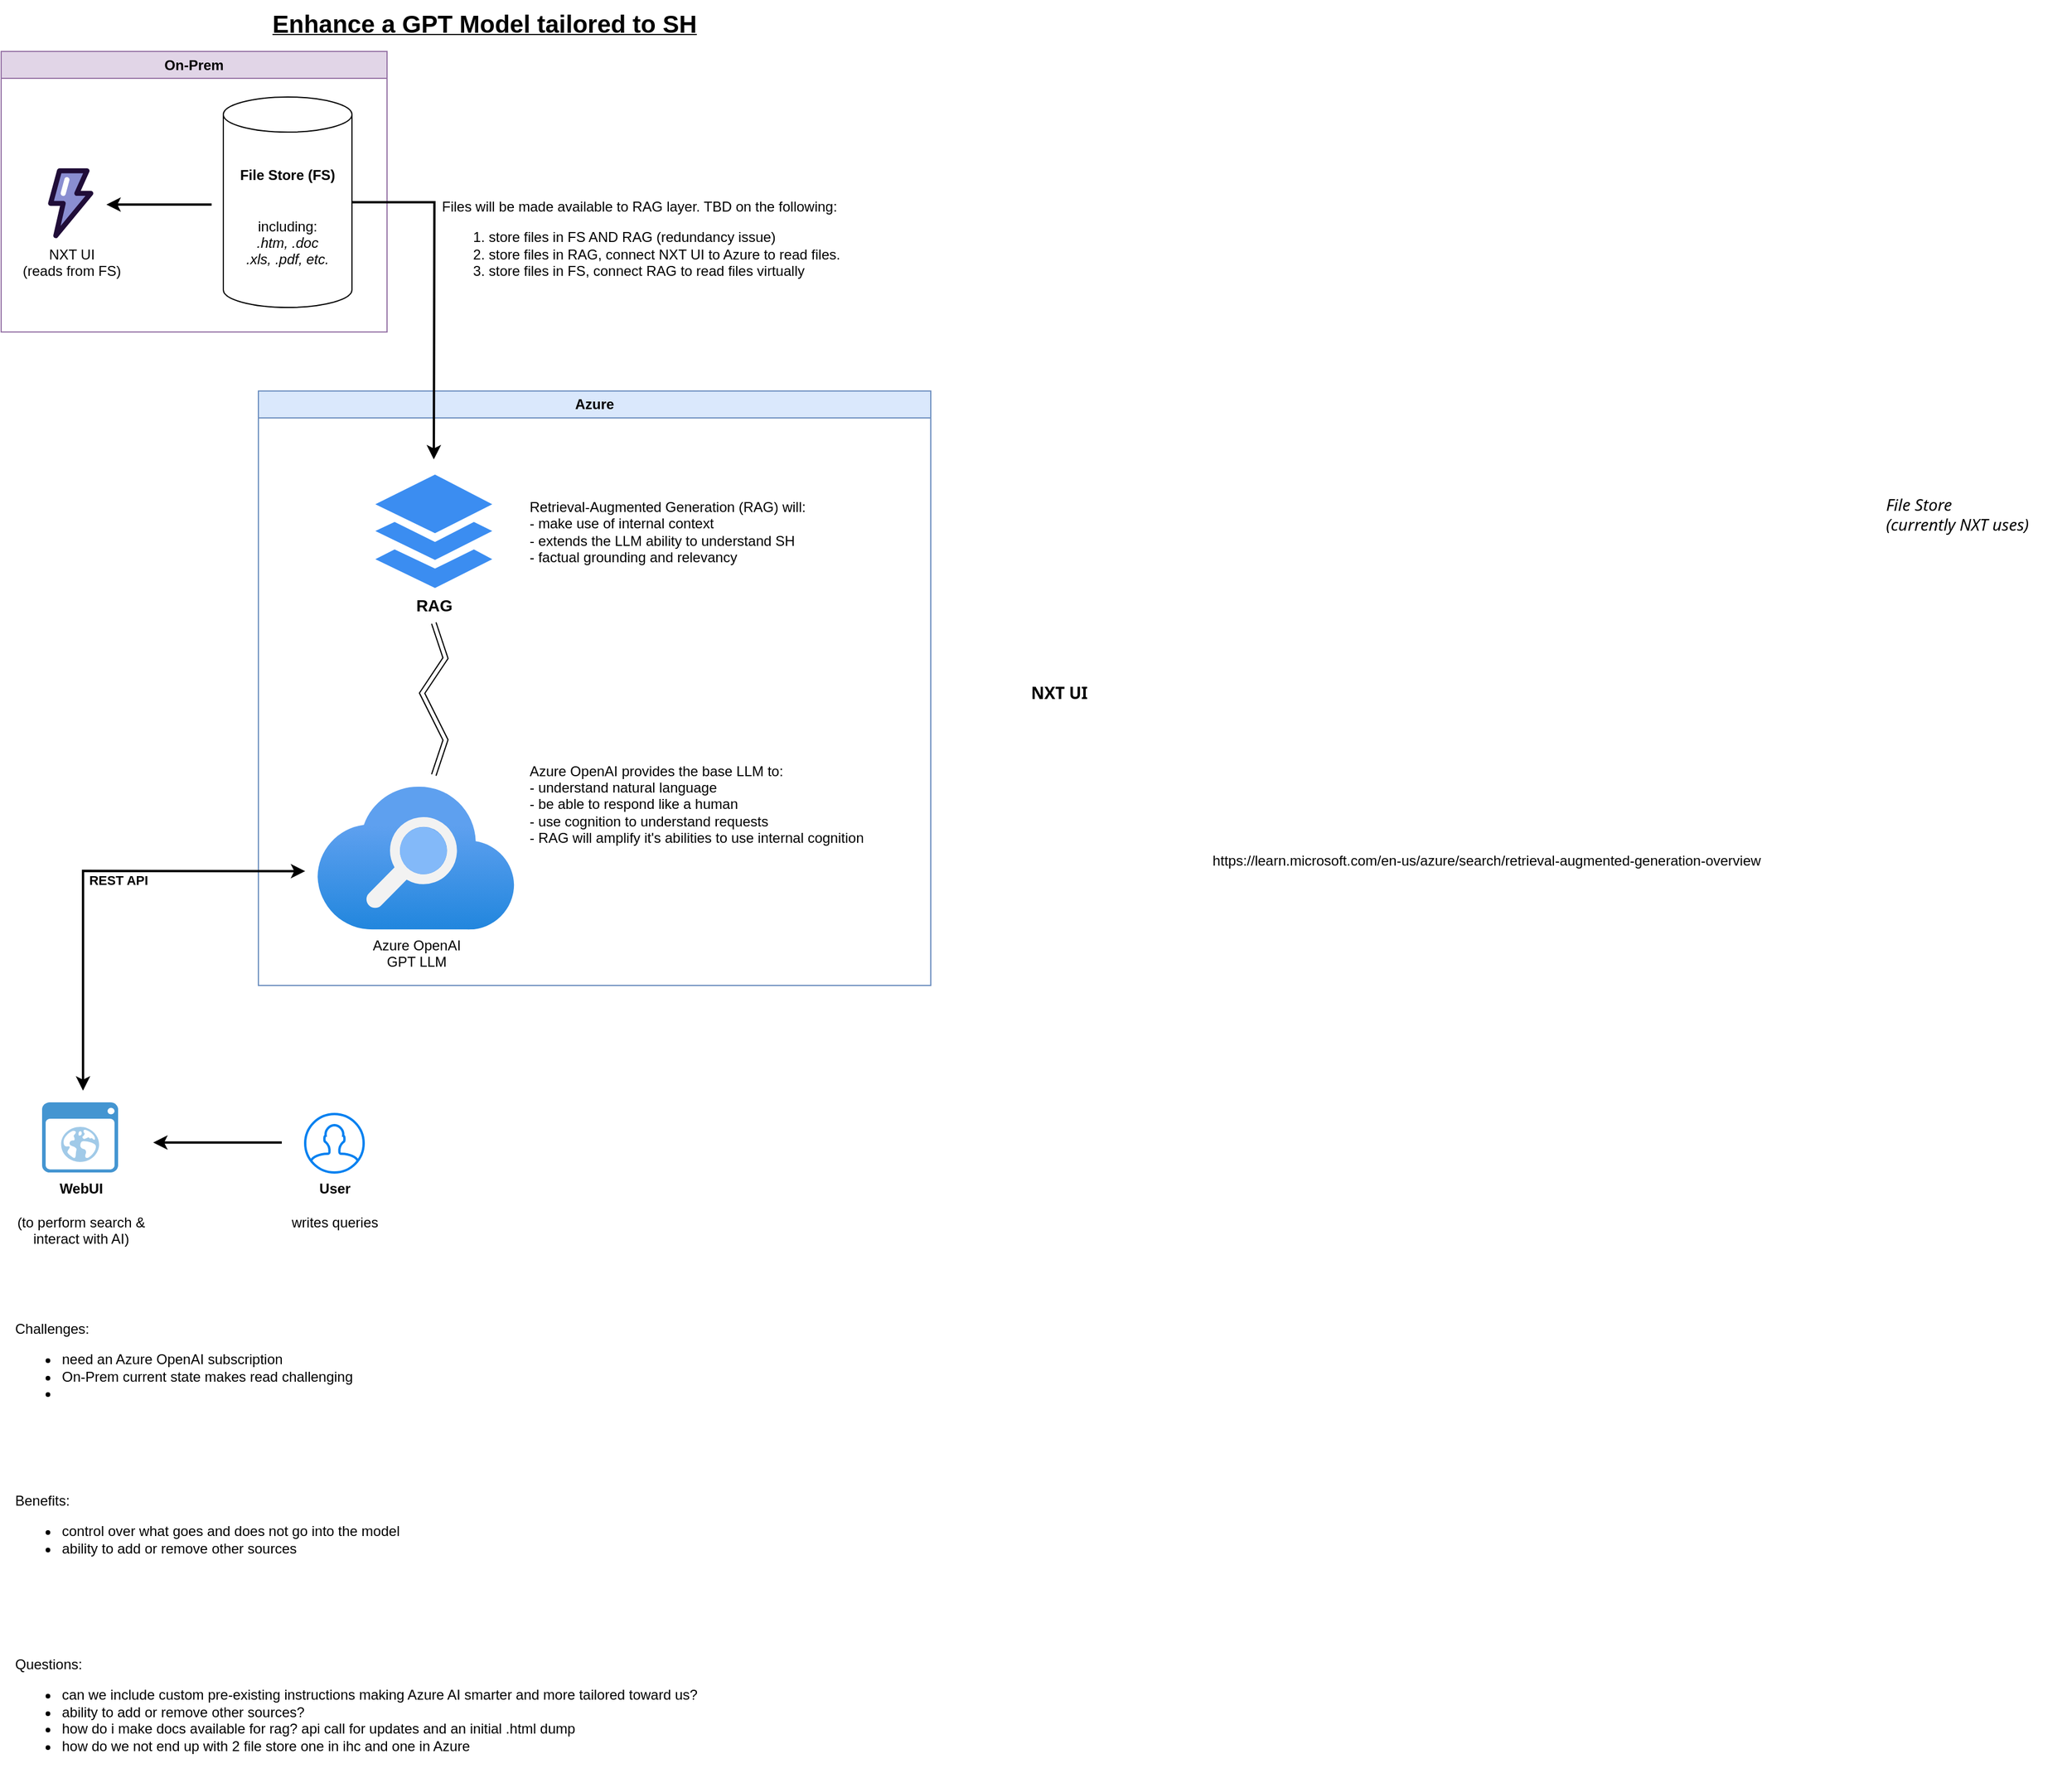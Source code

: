 <mxfile version="25.0.3" pages="2">
  <diagram name="AzureAI" id="OpVehoEWyaYxuq4tvKD_">
    <mxGraphModel dx="1195" dy="750" grid="1" gridSize="10" guides="1" tooltips="1" connect="1" arrows="1" fold="1" page="1" pageScale="1" pageWidth="850" pageHeight="1100" math="0" shadow="0">
      <root>
        <mxCell id="0" />
        <mxCell id="1" parent="0" />
        <mxCell id="WMn-b6ElxN8xJxoVkPEa-3" value="&lt;b&gt;File Store (FS)&lt;/b&gt;&lt;div&gt;&lt;br&gt;&lt;/div&gt;&lt;div&gt;&lt;br&gt;including:&lt;/div&gt;&lt;div&gt;&lt;i&gt;.htm,&amp;nbsp;&lt;span style=&quot;background-color: initial;&quot;&gt;.doc&lt;/span&gt;&lt;/i&gt;&lt;/div&gt;&lt;div&gt;&lt;i&gt;.xls,&amp;nbsp;&lt;span style=&quot;background-color: initial;&quot;&gt;.pdf, etc.&lt;/span&gt;&lt;/i&gt;&lt;/div&gt;" style="shape=cylinder3;whiteSpace=wrap;html=1;boundedLbl=1;backgroundOutline=1;size=15;" vertex="1" parent="1">
          <mxGeometry x="220" y="83" width="110" height="180" as="geometry" />
        </mxCell>
        <mxCell id="WMn-b6ElxN8xJxoVkPEa-4" value="On-Prem" style="swimlane;whiteSpace=wrap;html=1;fillColor=#e1d5e7;strokeColor=#9673a6;" vertex="1" parent="1">
          <mxGeometry x="30" y="44" width="330" height="240" as="geometry" />
        </mxCell>
        <mxCell id="WMn-b6ElxN8xJxoVkPEa-1" value="NXT UI&lt;br&gt;(reads from FS)" style="verticalLabelPosition=bottom;aspect=fixed;shape=mxgraph.salesforce.platform;html=1;spacing=2;labelPosition=center;align=center;verticalAlign=top;" vertex="1" parent="WMn-b6ElxN8xJxoVkPEa-4">
          <mxGeometry x="40" y="100" width="39" height="60" as="geometry" />
        </mxCell>
        <mxCell id="WMn-b6ElxN8xJxoVkPEa-17" value="" style="endArrow=classic;html=1;rounded=0;strokeWidth=2;" edge="1" parent="WMn-b6ElxN8xJxoVkPEa-4">
          <mxGeometry width="50" height="50" relative="1" as="geometry">
            <mxPoint x="180" y="131" as="sourcePoint" />
            <mxPoint x="90" y="131" as="targetPoint" />
          </mxGeometry>
        </mxCell>
        <mxCell id="WMn-b6ElxN8xJxoVkPEa-5" value="Challenges:&lt;div&gt;&lt;ul&gt;&lt;li&gt;need an Azure OpenAI subscription&lt;/li&gt;&lt;li&gt;On-Prem current state makes read challenging&amp;nbsp;&lt;/li&gt;&lt;li&gt;&lt;br&gt;&lt;/li&gt;&lt;/ul&gt;&lt;/div&gt;" style="text;html=1;align=left;verticalAlign=middle;resizable=0;points=[];autosize=1;strokeColor=none;fillColor=none;" vertex="1" parent="1">
          <mxGeometry x="40" y="1120" width="320" height="100" as="geometry" />
        </mxCell>
        <mxCell id="WMn-b6ElxN8xJxoVkPEa-8" value="Azure OpenAI&lt;div&gt;GPT LLM&lt;/div&gt;" style="image;aspect=fixed;html=1;points=[];align=center;fontSize=12;image=img/lib/azure2/app_services/Search_Services.svg;" vertex="1" parent="1">
          <mxGeometry x="300" y="673" width="169.22" height="122.23" as="geometry" />
        </mxCell>
        <mxCell id="WMn-b6ElxN8xJxoVkPEa-9" value="Azure OpenAI provides the base LLM to:&lt;div&gt;- understand natural language&lt;/div&gt;&lt;div&gt;- be able to respond like a human&lt;/div&gt;&lt;div&gt;- use cognition to understand requests&lt;/div&gt;&lt;div&gt;- RAG will amplify it&#39;s abilities to use internal cognition&lt;/div&gt;" style="text;html=1;align=left;verticalAlign=middle;resizable=0;points=[];autosize=1;strokeColor=none;fillColor=none;" vertex="1" parent="1">
          <mxGeometry x="480" y="643" width="310" height="90" as="geometry" />
        </mxCell>
        <mxCell id="WMn-b6ElxN8xJxoVkPEa-11" value="&lt;b&gt;&lt;font style=&quot;font-size: 14px;&quot;&gt;RAG&lt;/font&gt;&lt;/b&gt;" style="sketch=0;html=1;aspect=fixed;strokeColor=none;shadow=0;fillColor=#3B8DF1;verticalAlign=top;labelPosition=center;verticalLabelPosition=bottom;shape=mxgraph.gcp2.files" vertex="1" parent="1">
          <mxGeometry x="350" y="406" width="100" height="97" as="geometry" />
        </mxCell>
        <mxCell id="WMn-b6ElxN8xJxoVkPEa-12" value="Retrieval-Augmented Generation (RAG) will:&lt;div&gt;- make use of internal context&lt;/div&gt;&lt;div&gt;- extends the LLM ability to understand SH&lt;/div&gt;&lt;div&gt;- factual grounding and relevancy&lt;/div&gt;" style="text;html=1;align=left;verticalAlign=middle;resizable=0;points=[];autosize=1;strokeColor=none;fillColor=none;" vertex="1" parent="1">
          <mxGeometry x="480" y="419.5" width="260" height="70" as="geometry" />
        </mxCell>
        <mxCell id="WMn-b6ElxN8xJxoVkPEa-15" value="&lt;b&gt;&lt;font style=&quot;font-size: 21px;&quot;&gt;Enhance a GPT Model tailored to SH&lt;/font&gt;&lt;/b&gt;" style="text;html=1;align=left;verticalAlign=middle;resizable=0;points=[];autosize=1;strokeColor=none;fillColor=none;fontStyle=4" vertex="1" parent="1">
          <mxGeometry x="260.0" width="390" height="40" as="geometry" />
        </mxCell>
        <mxCell id="WMn-b6ElxN8xJxoVkPEa-16" value="Benefits:&lt;div&gt;&lt;ul&gt;&lt;li&gt;control over what goes and does not go into the model&lt;/li&gt;&lt;li&gt;ability to add or remove other sources&lt;/li&gt;&lt;/ul&gt;&lt;/div&gt;" style="text;html=1;align=left;verticalAlign=middle;resizable=0;points=[];autosize=1;strokeColor=none;fillColor=none;" vertex="1" parent="1">
          <mxGeometry x="40" y="1270" width="350" height="80" as="geometry" />
        </mxCell>
        <mxCell id="WMn-b6ElxN8xJxoVkPEa-18" value="Files will be made available to RAG layer. TBD on the following:&lt;div&gt;&lt;ol&gt;&lt;li&gt;store files in FS AND RAG (redundancy issue)&lt;/li&gt;&lt;li&gt;store files in RAG, connect NXT UI to Azure to read files.&lt;/li&gt;&lt;li&gt;store files in FS, connect RAG to read files virtually&lt;/li&gt;&lt;/ol&gt;&lt;/div&gt;" style="text;html=1;align=left;verticalAlign=top;rounded=0;whiteSpace=wrap;" vertex="1" parent="1">
          <mxGeometry x="405" y="163" width="365" height="200" as="geometry" />
        </mxCell>
        <mxCell id="WMn-b6ElxN8xJxoVkPEa-19" value="" style="shape=link;html=1;rounded=0;" edge="1" parent="1">
          <mxGeometry width="100" relative="1" as="geometry">
            <mxPoint x="400" y="533" as="sourcePoint" />
            <mxPoint x="400" y="663" as="targetPoint" />
            <Array as="points">
              <mxPoint x="410" y="563" />
              <mxPoint x="390" y="593" />
              <mxPoint x="410" y="633" />
            </Array>
          </mxGeometry>
        </mxCell>
        <mxCell id="WMn-b6ElxN8xJxoVkPEa-20" value="Azure" style="swimlane;whiteSpace=wrap;html=1;fillColor=#dae8fc;strokeColor=#6c8ebf;" vertex="1" parent="1">
          <mxGeometry x="250" y="334.5" width="575" height="508.5" as="geometry" />
        </mxCell>
        <mxCell id="WMn-b6ElxN8xJxoVkPEa-25" value="&lt;b&gt;REST API&lt;/b&gt;" style="endArrow=classic;startArrow=classic;html=1;rounded=0;strokeWidth=2;" edge="1" parent="WMn-b6ElxN8xJxoVkPEa-20">
          <mxGeometry x="0.153" y="-8" width="50" height="50" relative="1" as="geometry">
            <mxPoint x="-150" y="598.5" as="sourcePoint" />
            <mxPoint x="40" y="410.73" as="targetPoint" />
            <Array as="points">
              <mxPoint x="-150" y="410.5" />
            </Array>
            <mxPoint as="offset" />
          </mxGeometry>
        </mxCell>
        <mxCell id="WMn-b6ElxN8xJxoVkPEa-14" style="edgeStyle=orthogonalEdgeStyle;rounded=0;orthogonalLoop=1;jettySize=auto;html=1;strokeWidth=2;" edge="1" parent="1" source="WMn-b6ElxN8xJxoVkPEa-3">
          <mxGeometry relative="1" as="geometry">
            <mxPoint x="400" y="393.0" as="targetPoint" />
          </mxGeometry>
        </mxCell>
        <mxCell id="WMn-b6ElxN8xJxoVkPEa-23" value="&lt;b&gt;WebUI&lt;/b&gt;&lt;br&gt;&lt;br&gt;(to perform search &amp;amp;&lt;div&gt;interact with AI)&lt;/div&gt;" style="shadow=0;dashed=0;html=1;strokeColor=none;fillColor=#4495D1;labelPosition=center;verticalLabelPosition=bottom;verticalAlign=top;align=center;outlineConnect=0;shape=mxgraph.veeam.2d.web_ui;" vertex="1" parent="1">
          <mxGeometry x="65" y="943" width="65" height="60" as="geometry" />
        </mxCell>
        <mxCell id="BW_ore4JzLJ00ylGGFoG-1" value="Questions:&lt;div&gt;&lt;ul&gt;&lt;li&gt;can we include custom pre-existing instructions making Azure AI smarter and more tailored toward us?&lt;/li&gt;&lt;li&gt;ability to add or remove other sources?&lt;/li&gt;&lt;li&gt;how do i make docs available for rag? api call for updates and an initial .html dump&lt;/li&gt;&lt;li&gt;how do we not end up with 2 file store one in ihc and one in Azure&lt;/li&gt;&lt;/ul&gt;&lt;/div&gt;" style="text;html=1;align=left;verticalAlign=top;resizable=0;points=[];autosize=1;strokeColor=none;fillColor=none;labelPosition=center;verticalLabelPosition=middle;" vertex="1" parent="1">
          <mxGeometry x="40" y="1410" width="610" height="110" as="geometry" />
        </mxCell>
        <mxCell id="BW_ore4JzLJ00ylGGFoG-2" value="&lt;div&gt;&lt;b&gt;User&lt;/b&gt;&lt;/div&gt;&lt;div&gt;&lt;br&gt;&lt;/div&gt;&lt;div&gt;writes queries&lt;/div&gt;" style="html=1;verticalLabelPosition=bottom;align=center;labelBackgroundColor=none;verticalAlign=top;strokeWidth=2;strokeColor=#0080F0;shadow=0;dashed=0;shape=mxgraph.ios7.icons.user;" vertex="1" parent="1">
          <mxGeometry x="290" y="953" width="50" height="50" as="geometry" />
        </mxCell>
        <mxCell id="BW_ore4JzLJ00ylGGFoG-3" value="" style="endArrow=classic;html=1;rounded=0;strokeWidth=2;" edge="1" parent="1">
          <mxGeometry width="50" height="50" relative="1" as="geometry">
            <mxPoint x="270" y="977.41" as="sourcePoint" />
            <mxPoint x="160" y="977.41" as="targetPoint" />
          </mxGeometry>
        </mxCell>
        <UserObject label="https://learn.microsoft.com/en-us/azure/search/retrieval-augmented-generation-overview" link="https://learn.microsoft.com/en-us/azure/search/retrieval-augmented-generation-overview" id="BW_ore4JzLJ00ylGGFoG-4">
          <mxCell style="shape=image;verticalLabelPosition=bottom;labelBackgroundColor=default;verticalAlign=top;aspect=fixed;imageAspect=0;image=https://learn.microsoft.com/en-us/azure/search/media/retrieval-augmented-generation-overview/architecture-diagram.png;" vertex="1" parent="1">
            <mxGeometry x="870" y="334.5" width="861" height="388" as="geometry" />
          </mxCell>
        </UserObject>
        <mxCell id="BW_ore4JzLJ00ylGGFoG-5" value="NXT UI" style="text;html=1;align=center;verticalAlign=middle;whiteSpace=wrap;rounded=0;fillColor=default;fontFamily=Segoe UI;fontSize=14;fontStyle=1" vertex="1" parent="1">
          <mxGeometry x="900" y="573" width="70" height="40" as="geometry" />
        </mxCell>
        <mxCell id="BW_ore4JzLJ00ylGGFoG-7" value="File Store&lt;div&gt;(currently NXT uses)&lt;/div&gt;" style="text;html=1;align=left;verticalAlign=middle;whiteSpace=wrap;rounded=0;fontFamily=Segoe UI;fontSize=14;fontStyle=2;" vertex="1" parent="1">
          <mxGeometry x="1640" y="419.5" width="160" height="40" as="geometry" />
        </mxCell>
      </root>
    </mxGraphModel>
  </diagram>
  <diagram id="PgWaONiKiZDPuEGXwQcN" name="LivePro">
    <mxGraphModel dx="2284" dy="2000" grid="1" gridSize="10" guides="1" tooltips="1" connect="1" arrows="1" fold="1" page="1" pageScale="1" pageWidth="850" pageHeight="1100" math="0" shadow="0">
      <root>
        <mxCell id="0" />
        <mxCell id="1" parent="0" />
        <mxCell id="ds56nKSa6hzHk7k7WOwx-1" value="Challenges:&lt;div&gt;&lt;ul&gt;&lt;li&gt;&lt;span style=&quot;background-color: initial;&quot;&gt;Migration is very lengthy and complex&lt;/span&gt;&lt;/li&gt;&lt;li&gt;&lt;span style=&quot;background-color: initial;&quot;&gt;Limited to functionalities provided as it relates to AI&lt;/span&gt;&lt;/li&gt;&lt;li&gt;&lt;br&gt;&lt;/li&gt;&lt;/ul&gt;&lt;/div&gt;" style="text;html=1;align=left;verticalAlign=middle;resizable=0;points=[];autosize=1;strokeColor=none;fillColor=none;" vertex="1" parent="1">
          <mxGeometry x="-390" y="-10" width="330" height="100" as="geometry" />
        </mxCell>
      </root>
    </mxGraphModel>
  </diagram>
</mxfile>
